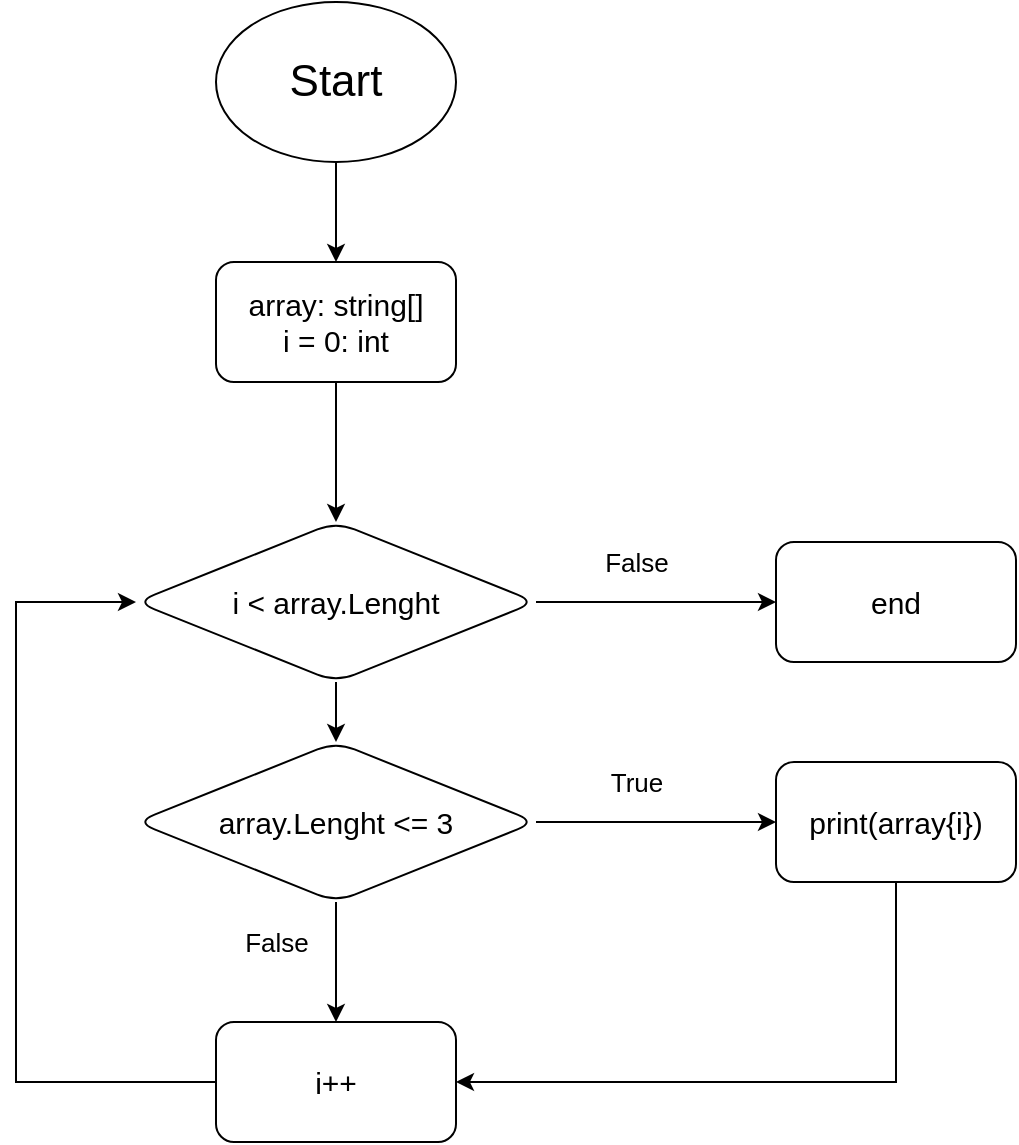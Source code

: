 <mxfile version="20.7.4" type="device"><diagram id="VZNEZb0saikDsGlV9ZHm" name="Страница 1"><mxGraphModel dx="1434" dy="788" grid="1" gridSize="10" guides="1" tooltips="1" connect="1" arrows="1" fold="1" page="1" pageScale="1" pageWidth="827" pageHeight="1169" math="0" shadow="0"><root><mxCell id="0"/><mxCell id="1" parent="0"/><mxCell id="a5Qlq5L-0LwzHkIouq43-3" value="" style="edgeStyle=orthogonalEdgeStyle;rounded=0;orthogonalLoop=1;jettySize=auto;html=1;fontSize=22;" edge="1" parent="1" source="a5Qlq5L-0LwzHkIouq43-1" target="a5Qlq5L-0LwzHkIouq43-2"><mxGeometry relative="1" as="geometry"/></mxCell><mxCell id="a5Qlq5L-0LwzHkIouq43-1" value="&lt;font style=&quot;font-size: 22px;&quot;&gt;Start&lt;/font&gt;" style="ellipse;whiteSpace=wrap;html=1;" vertex="1" parent="1"><mxGeometry x="300" y="30" width="120" height="80" as="geometry"/></mxCell><mxCell id="a5Qlq5L-0LwzHkIouq43-6" value="" style="edgeStyle=orthogonalEdgeStyle;rounded=0;orthogonalLoop=1;jettySize=auto;html=1;fontSize=22;" edge="1" parent="1" source="a5Qlq5L-0LwzHkIouq43-2" target="a5Qlq5L-0LwzHkIouq43-5"><mxGeometry relative="1" as="geometry"/></mxCell><mxCell id="a5Qlq5L-0LwzHkIouq43-2" value="array: string[]&lt;br style=&quot;font-size: 15px;&quot;&gt;i = 0: int" style="rounded=1;whiteSpace=wrap;html=1;fontSize=15;" vertex="1" parent="1"><mxGeometry x="300" y="160" width="120" height="60" as="geometry"/></mxCell><mxCell id="a5Qlq5L-0LwzHkIouq43-8" value="" style="edgeStyle=orthogonalEdgeStyle;rounded=0;orthogonalLoop=1;jettySize=auto;html=1;fontSize=22;" edge="1" parent="1" source="a5Qlq5L-0LwzHkIouq43-5" target="a5Qlq5L-0LwzHkIouq43-7"><mxGeometry relative="1" as="geometry"/></mxCell><mxCell id="a5Qlq5L-0LwzHkIouq43-11" value="" style="edgeStyle=orthogonalEdgeStyle;rounded=0;orthogonalLoop=1;jettySize=auto;html=1;fontSize=22;" edge="1" parent="1" source="a5Qlq5L-0LwzHkIouq43-5" target="a5Qlq5L-0LwzHkIouq43-10"><mxGeometry relative="1" as="geometry"/></mxCell><mxCell id="a5Qlq5L-0LwzHkIouq43-5" value="i &amp;lt; array.Lenght" style="rhombus;whiteSpace=wrap;html=1;rounded=1;fontSize=15;" vertex="1" parent="1"><mxGeometry x="260" y="290" width="200" height="80" as="geometry"/></mxCell><mxCell id="a5Qlq5L-0LwzHkIouq43-7" value="end" style="rounded=1;whiteSpace=wrap;html=1;fontSize=15;" vertex="1" parent="1"><mxGeometry x="580" y="300" width="120" height="60" as="geometry"/></mxCell><mxCell id="a5Qlq5L-0LwzHkIouq43-9" value="False" style="text;html=1;align=center;verticalAlign=middle;resizable=0;points=[];autosize=1;strokeColor=none;fillColor=none;fontSize=13;" vertex="1" parent="1"><mxGeometry x="480" y="295" width="60" height="30" as="geometry"/></mxCell><mxCell id="a5Qlq5L-0LwzHkIouq43-13" value="" style="edgeStyle=orthogonalEdgeStyle;rounded=0;orthogonalLoop=1;jettySize=auto;html=1;fontSize=22;" edge="1" parent="1" source="a5Qlq5L-0LwzHkIouq43-10" target="a5Qlq5L-0LwzHkIouq43-12"><mxGeometry relative="1" as="geometry"/></mxCell><mxCell id="a5Qlq5L-0LwzHkIouq43-18" value="True" style="edgeLabel;html=1;align=center;verticalAlign=middle;resizable=0;points=[];fontSize=13;" vertex="1" connectable="0" parent="a5Qlq5L-0LwzHkIouq43-13"><mxGeometry x="-0.217" y="-1" relative="1" as="geometry"><mxPoint x="3" y="-21" as="offset"/></mxGeometry></mxCell><mxCell id="a5Qlq5L-0LwzHkIouq43-16" value="" style="edgeStyle=orthogonalEdgeStyle;rounded=0;orthogonalLoop=1;jettySize=auto;html=1;fontSize=22;" edge="1" parent="1" source="a5Qlq5L-0LwzHkIouq43-10" target="a5Qlq5L-0LwzHkIouq43-14"><mxGeometry relative="1" as="geometry"><Array as="points"><mxPoint x="360" y="510"/><mxPoint x="360" y="510"/></Array></mxGeometry></mxCell><mxCell id="a5Qlq5L-0LwzHkIouq43-10" value="array.Lenght &amp;lt;= 3" style="rhombus;whiteSpace=wrap;html=1;rounded=1;fontSize=15;" vertex="1" parent="1"><mxGeometry x="260" y="400" width="200" height="80" as="geometry"/></mxCell><mxCell id="a5Qlq5L-0LwzHkIouq43-15" value="" style="edgeStyle=orthogonalEdgeStyle;rounded=0;orthogonalLoop=1;jettySize=auto;html=1;fontSize=22;" edge="1" parent="1" source="a5Qlq5L-0LwzHkIouq43-12" target="a5Qlq5L-0LwzHkIouq43-14"><mxGeometry relative="1" as="geometry"><Array as="points"><mxPoint x="640" y="570"/></Array></mxGeometry></mxCell><mxCell id="a5Qlq5L-0LwzHkIouq43-12" value="print(array{i})" style="whiteSpace=wrap;html=1;rounded=1;fontSize=15;" vertex="1" parent="1"><mxGeometry x="580" y="410" width="120" height="60" as="geometry"/></mxCell><mxCell id="a5Qlq5L-0LwzHkIouq43-21" style="edgeStyle=orthogonalEdgeStyle;rounded=0;orthogonalLoop=1;jettySize=auto;html=1;entryX=0;entryY=0.5;entryDx=0;entryDy=0;fontSize=15;" edge="1" parent="1" source="a5Qlq5L-0LwzHkIouq43-14" target="a5Qlq5L-0LwzHkIouq43-5"><mxGeometry relative="1" as="geometry"><Array as="points"><mxPoint x="200" y="570"/><mxPoint x="200" y="330"/></Array></mxGeometry></mxCell><mxCell id="a5Qlq5L-0LwzHkIouq43-14" value="i++" style="whiteSpace=wrap;html=1;rounded=1;fontSize=15;" vertex="1" parent="1"><mxGeometry x="300" y="540" width="120" height="60" as="geometry"/></mxCell><mxCell id="a5Qlq5L-0LwzHkIouq43-17" value="False" style="text;html=1;align=center;verticalAlign=middle;resizable=0;points=[];autosize=1;strokeColor=none;fillColor=none;fontSize=13;" vertex="1" parent="1"><mxGeometry x="300" y="485" width="60" height="30" as="geometry"/></mxCell></root></mxGraphModel></diagram></mxfile>